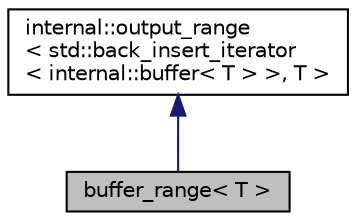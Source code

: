 digraph "buffer_range&lt; T &gt;"
{
  edge [fontname="Helvetica",fontsize="10",labelfontname="Helvetica",labelfontsize="10"];
  node [fontname="Helvetica",fontsize="10",shape=record];
  Node2 [label="buffer_range\< T \>",height=0.2,width=0.4,color="black", fillcolor="grey75", style="filled", fontcolor="black"];
  Node3 -> Node2 [dir="back",color="midnightblue",fontsize="10",style="solid",fontname="Helvetica"];
  Node3 [label="internal::output_range\l\< std::back_insert_iterator\l\< internal::buffer\< T \> \>, T \>",height=0.2,width=0.4,color="black", fillcolor="white", style="filled",URL="$classinternal_1_1output__range.html"];
}
